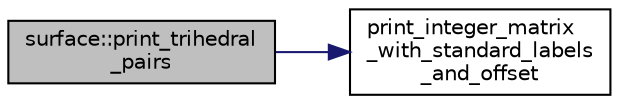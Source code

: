 digraph "surface::print_trihedral_pairs"
{
  edge [fontname="Helvetica",fontsize="10",labelfontname="Helvetica",labelfontsize="10"];
  node [fontname="Helvetica",fontsize="10",shape=record];
  rankdir="LR";
  Node4884 [label="surface::print_trihedral\l_pairs",height=0.2,width=0.4,color="black", fillcolor="grey75", style="filled", fontcolor="black"];
  Node4884 -> Node4885 [color="midnightblue",fontsize="10",style="solid",fontname="Helvetica"];
  Node4885 [label="print_integer_matrix\l_with_standard_labels\l_and_offset",height=0.2,width=0.4,color="black", fillcolor="white", style="filled",URL="$d5/db4/io__and__os_8h.html#a0598d3925a117c7ceee6efff0753abb1"];
}
